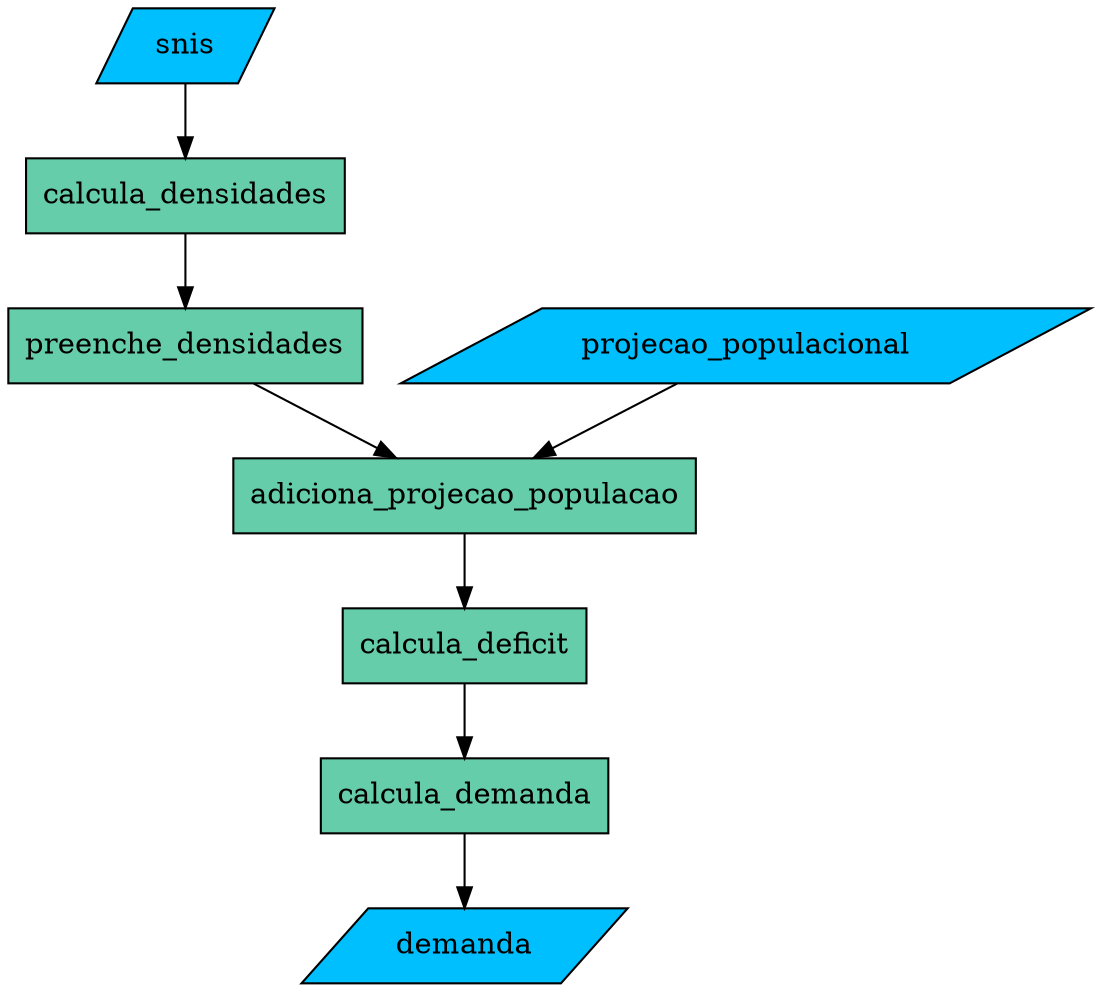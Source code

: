 digraph G {
    fontname = "Segoe UI"
    margin=0

    node [shape=box, style=filled, fillcolor=aquamarine3]
    #condition [shape=diamond fillcolor=antiquewhite1 label="É censo?"]
    snis, demanda, projecao_populacional  [shape=parallelogram fillcolor=deepskyblue]

    snis -> calcula_densidades 
    -> preenche_densidades
    -> adiciona_projecao_populacao
    -> calcula_deficit
    -> calcula_demanda
    -> demanda

    projecao_populacional -> adiciona_projecao_populacao
}